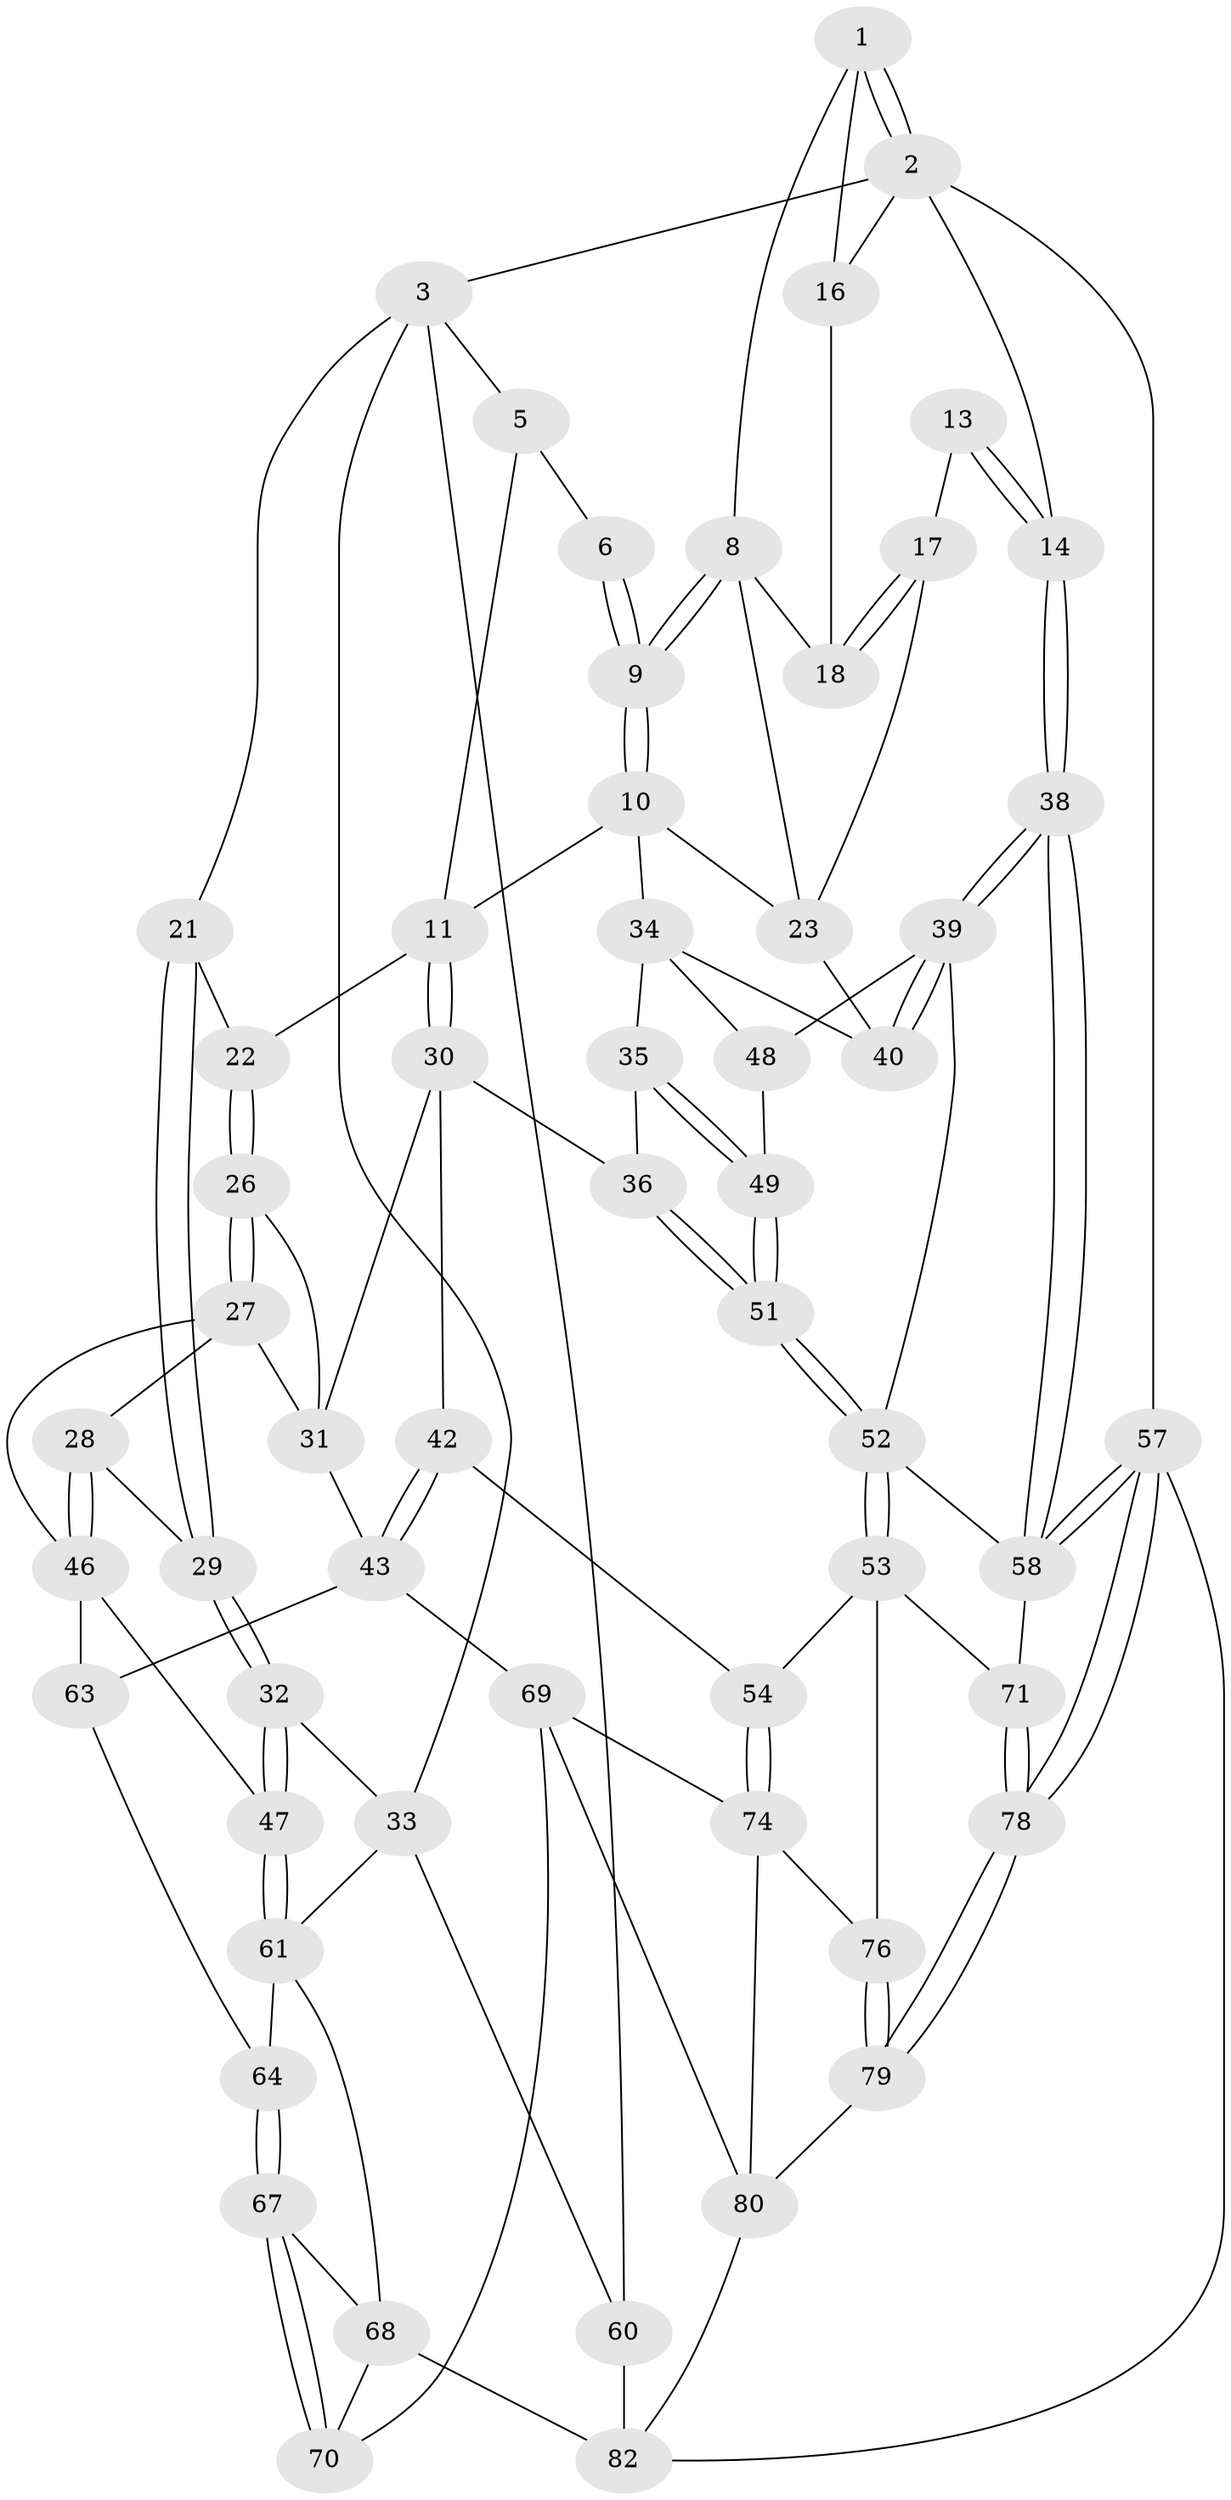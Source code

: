 // Generated by graph-tools (version 1.1) at 2025/24/03/03/25 07:24:38]
// undirected, 58 vertices, 131 edges
graph export_dot {
graph [start="1"]
  node [color=gray90,style=filled];
  1 [pos="+0.8671596040402203+0",super="+7"];
  2 [pos="+1+0",super="+15"];
  3 [pos="+0+0",super="+4"];
  5 [pos="+0.48147118073023+0"];
  6 [pos="+0.5178679421089747+0"];
  8 [pos="+0.7422648147559355+0.10447457318240408",super="+20"];
  9 [pos="+0.7038194014286041+0.11421772468132152"];
  10 [pos="+0.6707946372136178+0.1554390967438324",super="+24"];
  11 [pos="+0.6319670054261086+0.17441085960606312",super="+12"];
  13 [pos="+0.971836506110278+0.06054254228475562"];
  14 [pos="+1+0.15535530780668697"];
  16 [pos="+0.9276573748402287+0.041014151705964834",super="+19"];
  17 [pos="+0.9460467199317911+0.19346174071370523"];
  18 [pos="+0.9038532102903737+0.12166201834229533"];
  21 [pos="+0.17480558772321603+0.072759240222915"];
  22 [pos="+0.39618544088536484+0.05893232088473095"];
  23 [pos="+0.8441852867810163+0.24728686955139342",super="+25"];
  26 [pos="+0.39212910161702147+0.20646138469781508"];
  27 [pos="+0.3437221995453132+0.2701385730709691",super="+45"];
  28 [pos="+0.30630272712597856+0.2695116651418306"];
  29 [pos="+0.16487450459472738+0.20247962552374982"];
  30 [pos="+0.5872326998446603+0.2410940802986086",super="+37"];
  31 [pos="+0.5786811377190901+0.24120151599377823",super="+44"];
  32 [pos="+0+0.2758407485354467"];
  33 [pos="+0+0.23100115100409005",super="+59"];
  34 [pos="+0.7417462071078841+0.32001538022808207",super="+41"];
  35 [pos="+0.6953034087843906+0.3387388146265303"];
  36 [pos="+0.6677378268988947+0.34667406691894903"];
  38 [pos="+1+0.29833369261424403"];
  39 [pos="+1+0.2950892349154364",super="+55"];
  40 [pos="+0.9889496418152814+0.2674745296191981"];
  42 [pos="+0.49481174296983793+0.5537872073128658"];
  43 [pos="+0.4871118165260351+0.5533879728625472",super="+65"];
  46 [pos="+0.13632424114864403+0.43315258609622226",super="+50"];
  47 [pos="+0.12875590977461965+0.43693916530154714"];
  48 [pos="+0.8081038521281881+0.4262366783983216"];
  49 [pos="+0.7831158676272385+0.4368668949654433"];
  51 [pos="+0.7358973969611105+0.46738466061053785"];
  52 [pos="+0.7098655274679547+0.5381501059437676",super="+56"];
  53 [pos="+0.6883122247153223+0.5587328860050642",super="+72"];
  54 [pos="+0.5300997515105121+0.5720103390863441"];
  57 [pos="+1+1"];
  58 [pos="+1+0.5856657391824297",super="+66"];
  60 [pos="+0+0.9602403618066467"];
  61 [pos="+0.12781487351260934+0.4471642599557287",super="+62"];
  63 [pos="+0.2244230646213303+0.5169794534947094"];
  64 [pos="+0.15871918793206302+0.5125361435006108"];
  67 [pos="+0.1580265844702843+0.5494551077185121"];
  68 [pos="+0.024510018956861158+0.6431853470770277",super="+73"];
  69 [pos="+0.299892353642899+0.7652666435226148",super="+75"];
  70 [pos="+0.2754918761794084+0.77232040617629"];
  71 [pos="+0.8711106072194412+0.690606215116695"];
  74 [pos="+0.5600859752576081+0.6321745906526554",super="+77"];
  76 [pos="+0.6813084834649267+0.7480900370537303"];
  78 [pos="+1+1"];
  79 [pos="+1+1"];
  80 [pos="+0.5650360028077867+0.9818854230381039",super="+81"];
  82 [pos="+0.2410520638413369+0.8011857503490423",super="+83"];
  1 -- 2;
  1 -- 2;
  1 -- 8;
  1 -- 16;
  2 -- 3;
  2 -- 57;
  2 -- 16;
  2 -- 14;
  3 -- 33;
  3 -- 60;
  3 -- 5;
  3 -- 21;
  5 -- 6;
  5 -- 11;
  6 -- 9;
  6 -- 9;
  8 -- 9;
  8 -- 9;
  8 -- 18;
  8 -- 23;
  9 -- 10;
  9 -- 10;
  10 -- 11;
  10 -- 34;
  10 -- 23;
  11 -- 30;
  11 -- 30;
  11 -- 22;
  13 -- 14;
  13 -- 14;
  13 -- 17;
  14 -- 38;
  14 -- 38;
  16 -- 18;
  17 -- 18;
  17 -- 18;
  17 -- 23;
  21 -- 22;
  21 -- 29;
  21 -- 29;
  22 -- 26;
  22 -- 26;
  23 -- 40;
  26 -- 27;
  26 -- 27;
  26 -- 31;
  27 -- 28;
  27 -- 46;
  27 -- 31;
  28 -- 29;
  28 -- 46;
  28 -- 46;
  29 -- 32;
  29 -- 32;
  30 -- 31;
  30 -- 42;
  30 -- 36;
  31 -- 43;
  32 -- 33;
  32 -- 47;
  32 -- 47;
  33 -- 60;
  33 -- 61;
  34 -- 35;
  34 -- 40;
  34 -- 48;
  35 -- 36;
  35 -- 49;
  35 -- 49;
  36 -- 51;
  36 -- 51;
  38 -- 39;
  38 -- 39;
  38 -- 58;
  38 -- 58;
  39 -- 40;
  39 -- 40;
  39 -- 48;
  39 -- 52;
  42 -- 43;
  42 -- 43;
  42 -- 54;
  43 -- 69;
  43 -- 63;
  46 -- 47;
  46 -- 63;
  47 -- 61;
  47 -- 61;
  48 -- 49;
  49 -- 51;
  49 -- 51;
  51 -- 52;
  51 -- 52;
  52 -- 53;
  52 -- 53;
  52 -- 58;
  53 -- 54;
  53 -- 76;
  53 -- 71;
  54 -- 74;
  54 -- 74;
  57 -- 58;
  57 -- 58;
  57 -- 78;
  57 -- 78;
  57 -- 82;
  58 -- 71;
  60 -- 82 [weight=2];
  61 -- 64;
  61 -- 68;
  63 -- 64;
  64 -- 67;
  64 -- 67;
  67 -- 68;
  67 -- 70;
  67 -- 70;
  68 -- 82;
  68 -- 70;
  69 -- 70;
  69 -- 80;
  69 -- 74;
  71 -- 78;
  71 -- 78;
  74 -- 80;
  74 -- 76;
  76 -- 79;
  76 -- 79;
  78 -- 79;
  78 -- 79;
  79 -- 80;
  80 -- 82;
}
